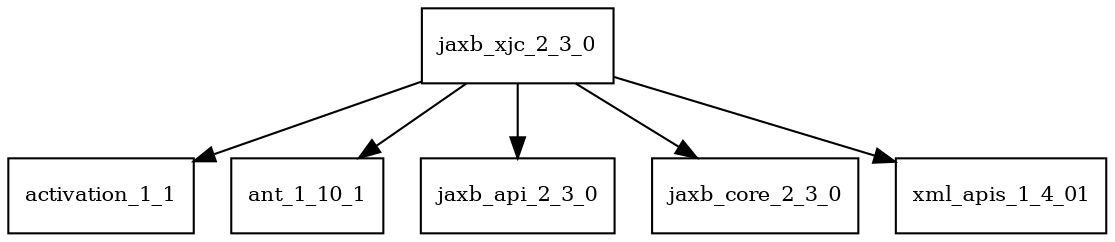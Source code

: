 digraph jaxb_xjc_2_3_0_dependencies {
  node [shape = box, fontsize=10.0];
  jaxb_xjc_2_3_0 -> activation_1_1;
  jaxb_xjc_2_3_0 -> ant_1_10_1;
  jaxb_xjc_2_3_0 -> jaxb_api_2_3_0;
  jaxb_xjc_2_3_0 -> jaxb_core_2_3_0;
  jaxb_xjc_2_3_0 -> xml_apis_1_4_01;
}
